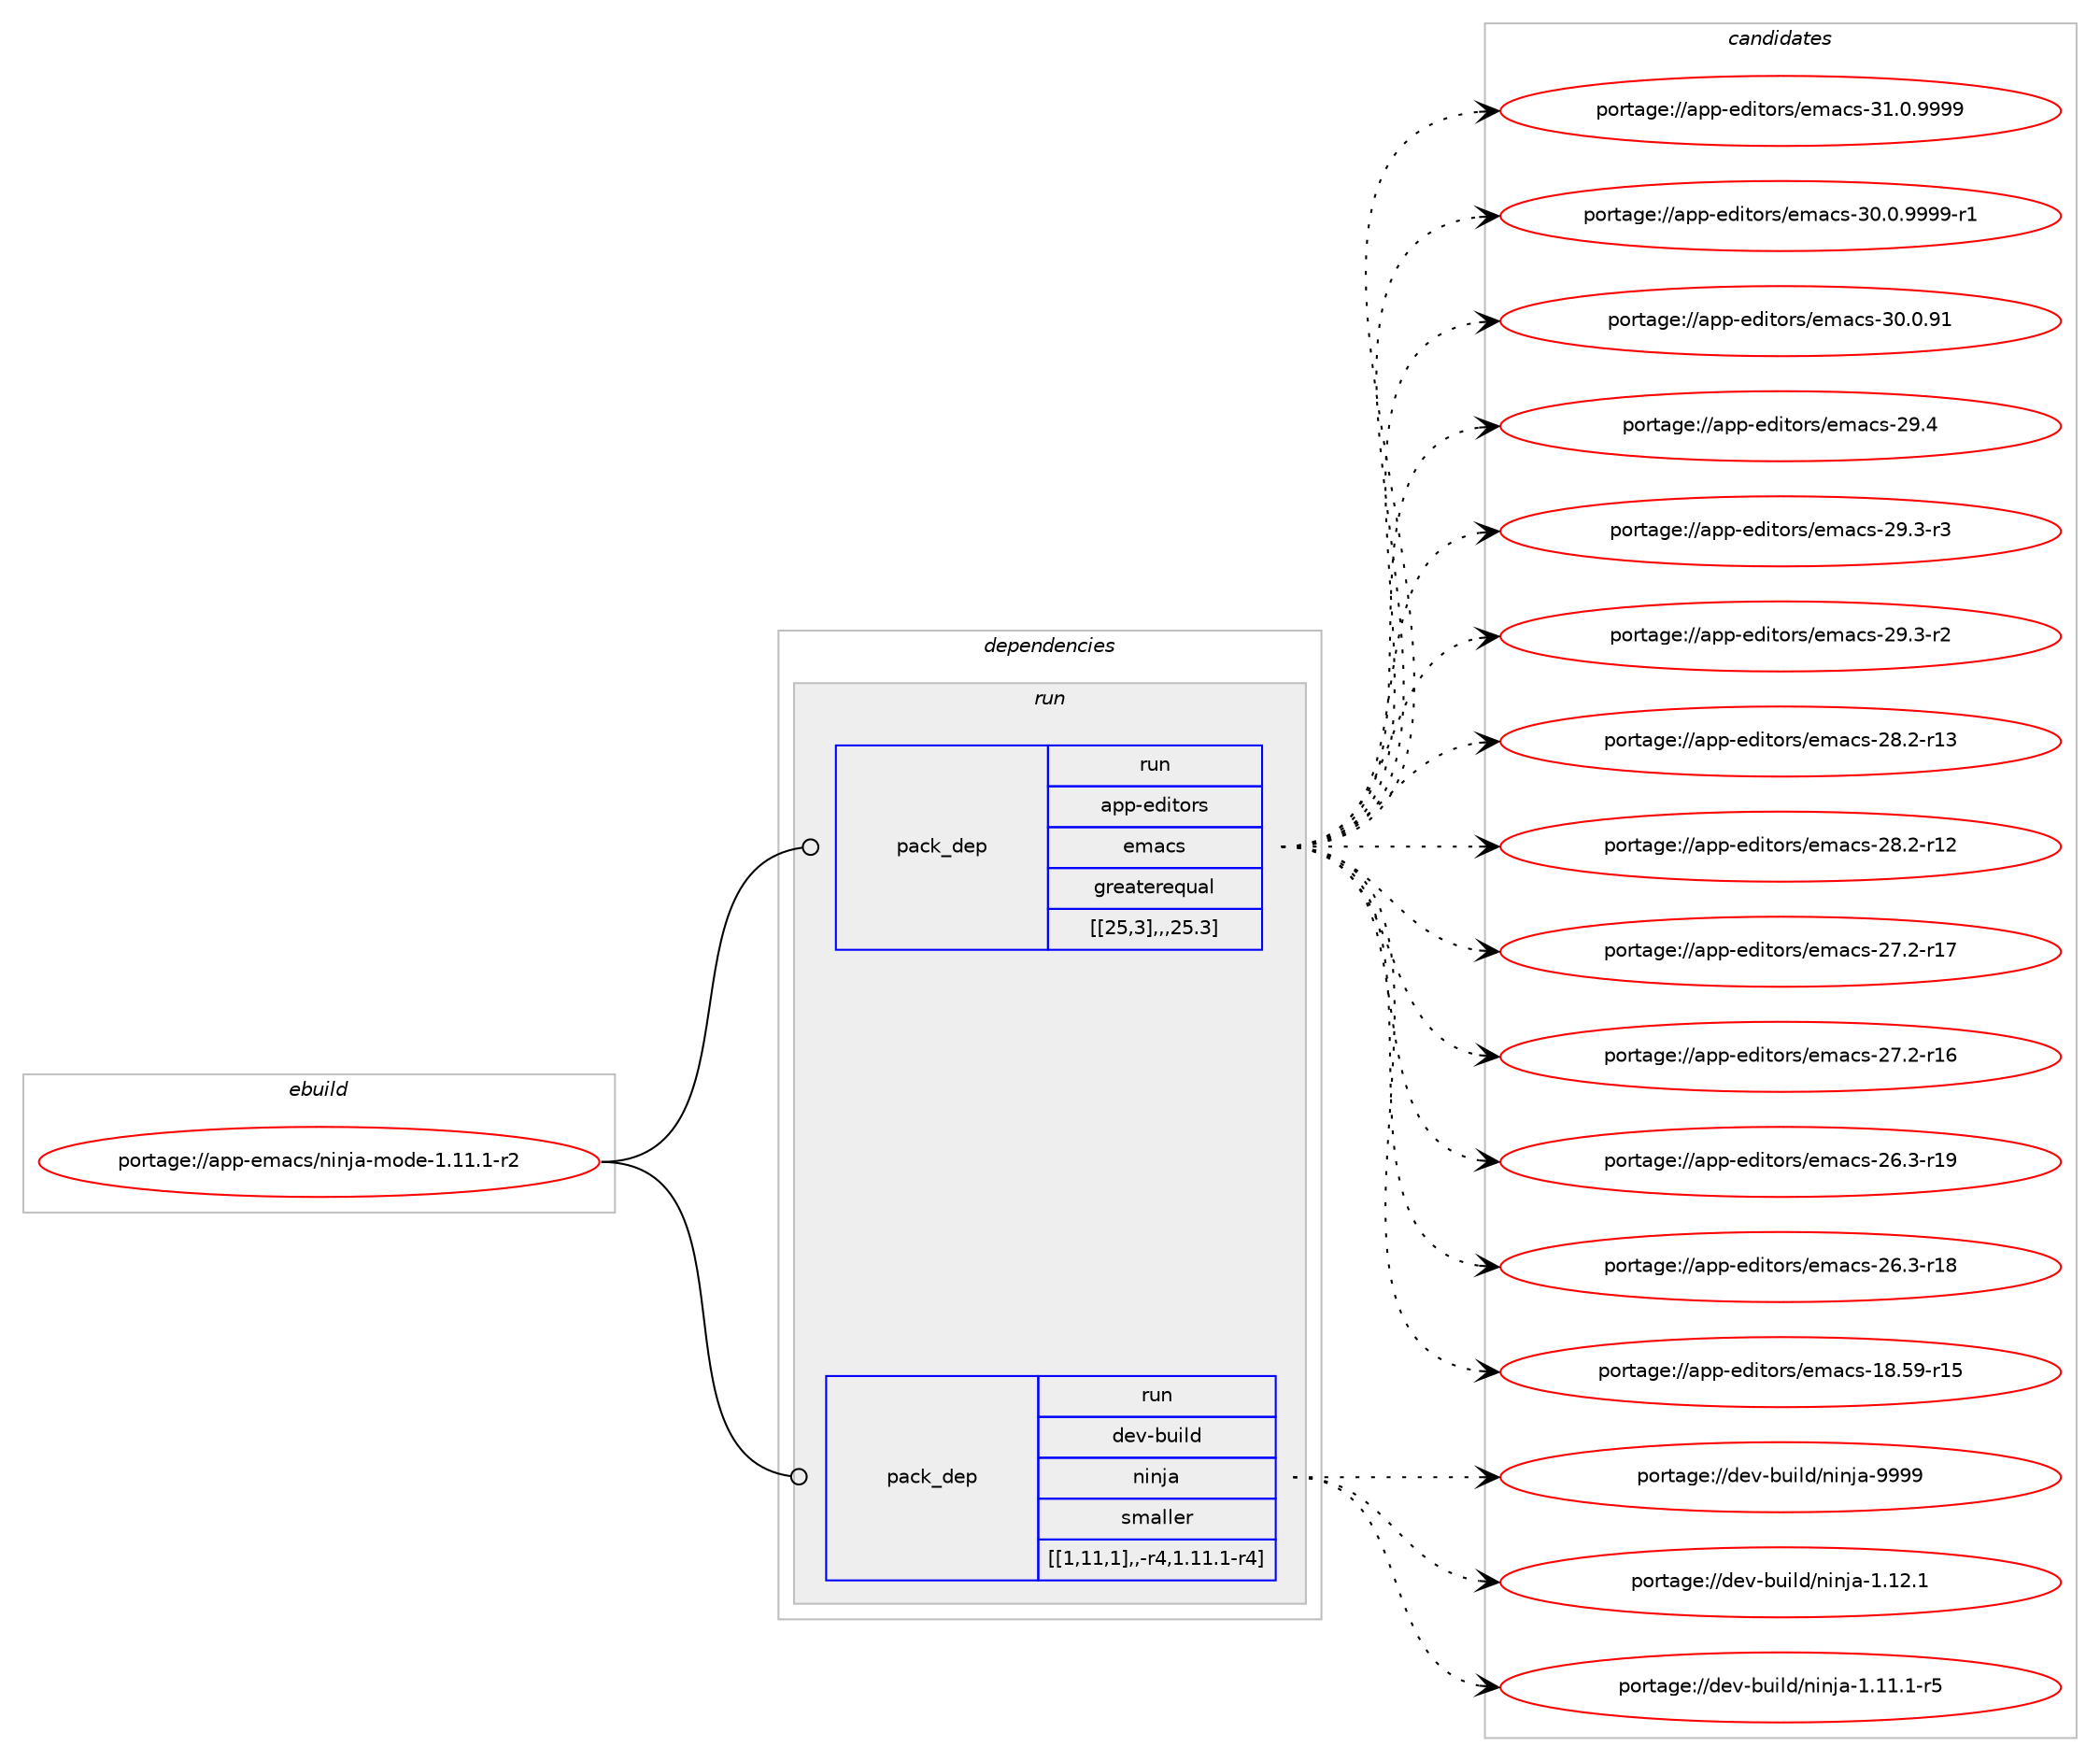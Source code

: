 digraph prolog {

# *************
# Graph options
# *************

newrank=true;
concentrate=true;
compound=true;
graph [rankdir=LR,fontname=Helvetica,fontsize=10,ranksep=1.5];#, ranksep=2.5, nodesep=0.2];
edge  [arrowhead=vee];
node  [fontname=Helvetica,fontsize=10];

# **********
# The ebuild
# **********

subgraph cluster_leftcol {
color=gray;
label=<<i>ebuild</i>>;
id [label="portage://app-emacs/ninja-mode-1.11.1-r2", color=red, width=4, href="../app-emacs/ninja-mode-1.11.1-r2.svg"];
}

# ****************
# The dependencies
# ****************

subgraph cluster_midcol {
color=gray;
label=<<i>dependencies</i>>;
subgraph cluster_compile {
fillcolor="#eeeeee";
style=filled;
label=<<i>compile</i>>;
}
subgraph cluster_compileandrun {
fillcolor="#eeeeee";
style=filled;
label=<<i>compile and run</i>>;
}
subgraph cluster_run {
fillcolor="#eeeeee";
style=filled;
label=<<i>run</i>>;
subgraph pack16890 {
dependency23446 [label=<<TABLE BORDER="0" CELLBORDER="1" CELLSPACING="0" CELLPADDING="4" WIDTH="220"><TR><TD ROWSPAN="6" CELLPADDING="30">pack_dep</TD></TR><TR><TD WIDTH="110">run</TD></TR><TR><TD>app-editors</TD></TR><TR><TD>emacs</TD></TR><TR><TD>greaterequal</TD></TR><TR><TD>[[25,3],,,25.3]</TD></TR></TABLE>>, shape=none, color=blue];
}
id:e -> dependency23446:w [weight=20,style="solid",arrowhead="odot"];
subgraph pack16891 {
dependency23447 [label=<<TABLE BORDER="0" CELLBORDER="1" CELLSPACING="0" CELLPADDING="4" WIDTH="220"><TR><TD ROWSPAN="6" CELLPADDING="30">pack_dep</TD></TR><TR><TD WIDTH="110">run</TD></TR><TR><TD>dev-build</TD></TR><TR><TD>ninja</TD></TR><TR><TD>smaller</TD></TR><TR><TD>[[1,11,1],,-r4,1.11.1-r4]</TD></TR></TABLE>>, shape=none, color=blue];
}
id:e -> dependency23447:w [weight=20,style="solid",arrowhead="odot"];
}
}

# **************
# The candidates
# **************

subgraph cluster_choices {
rank=same;
color=gray;
label=<<i>candidates</i>>;

subgraph choice16890 {
color=black;
nodesep=1;
choice971121124510110010511611111411547101109979911545514946484657575757 [label="portage://app-editors/emacs-31.0.9999", color=red, width=4,href="../app-editors/emacs-31.0.9999.svg"];
choice9711211245101100105116111114115471011099799115455148464846575757574511449 [label="portage://app-editors/emacs-30.0.9999-r1", color=red, width=4,href="../app-editors/emacs-30.0.9999-r1.svg"];
choice97112112451011001051161111141154710110997991154551484648465749 [label="portage://app-editors/emacs-30.0.91", color=red, width=4,href="../app-editors/emacs-30.0.91.svg"];
choice97112112451011001051161111141154710110997991154550574652 [label="portage://app-editors/emacs-29.4", color=red, width=4,href="../app-editors/emacs-29.4.svg"];
choice971121124510110010511611111411547101109979911545505746514511451 [label="portage://app-editors/emacs-29.3-r3", color=red, width=4,href="../app-editors/emacs-29.3-r3.svg"];
choice971121124510110010511611111411547101109979911545505746514511450 [label="portage://app-editors/emacs-29.3-r2", color=red, width=4,href="../app-editors/emacs-29.3-r2.svg"];
choice97112112451011001051161111141154710110997991154550564650451144951 [label="portage://app-editors/emacs-28.2-r13", color=red, width=4,href="../app-editors/emacs-28.2-r13.svg"];
choice97112112451011001051161111141154710110997991154550564650451144950 [label="portage://app-editors/emacs-28.2-r12", color=red, width=4,href="../app-editors/emacs-28.2-r12.svg"];
choice97112112451011001051161111141154710110997991154550554650451144955 [label="portage://app-editors/emacs-27.2-r17", color=red, width=4,href="../app-editors/emacs-27.2-r17.svg"];
choice97112112451011001051161111141154710110997991154550554650451144954 [label="portage://app-editors/emacs-27.2-r16", color=red, width=4,href="../app-editors/emacs-27.2-r16.svg"];
choice97112112451011001051161111141154710110997991154550544651451144957 [label="portage://app-editors/emacs-26.3-r19", color=red, width=4,href="../app-editors/emacs-26.3-r19.svg"];
choice97112112451011001051161111141154710110997991154550544651451144956 [label="portage://app-editors/emacs-26.3-r18", color=red, width=4,href="../app-editors/emacs-26.3-r18.svg"];
choice9711211245101100105116111114115471011099799115454956465357451144953 [label="portage://app-editors/emacs-18.59-r15", color=red, width=4,href="../app-editors/emacs-18.59-r15.svg"];
dependency23446:e -> choice971121124510110010511611111411547101109979911545514946484657575757:w [style=dotted,weight="100"];
dependency23446:e -> choice9711211245101100105116111114115471011099799115455148464846575757574511449:w [style=dotted,weight="100"];
dependency23446:e -> choice97112112451011001051161111141154710110997991154551484648465749:w [style=dotted,weight="100"];
dependency23446:e -> choice97112112451011001051161111141154710110997991154550574652:w [style=dotted,weight="100"];
dependency23446:e -> choice971121124510110010511611111411547101109979911545505746514511451:w [style=dotted,weight="100"];
dependency23446:e -> choice971121124510110010511611111411547101109979911545505746514511450:w [style=dotted,weight="100"];
dependency23446:e -> choice97112112451011001051161111141154710110997991154550564650451144951:w [style=dotted,weight="100"];
dependency23446:e -> choice97112112451011001051161111141154710110997991154550564650451144950:w [style=dotted,weight="100"];
dependency23446:e -> choice97112112451011001051161111141154710110997991154550554650451144955:w [style=dotted,weight="100"];
dependency23446:e -> choice97112112451011001051161111141154710110997991154550554650451144954:w [style=dotted,weight="100"];
dependency23446:e -> choice97112112451011001051161111141154710110997991154550544651451144957:w [style=dotted,weight="100"];
dependency23446:e -> choice97112112451011001051161111141154710110997991154550544651451144956:w [style=dotted,weight="100"];
dependency23446:e -> choice9711211245101100105116111114115471011099799115454956465357451144953:w [style=dotted,weight="100"];
}
subgraph choice16891 {
color=black;
nodesep=1;
choice100101118459811710510810047110105110106974557575757 [label="portage://dev-build/ninja-9999", color=red, width=4,href="../dev-build/ninja-9999.svg"];
choice1001011184598117105108100471101051101069745494649504649 [label="portage://dev-build/ninja-1.12.1", color=red, width=4,href="../dev-build/ninja-1.12.1.svg"];
choice10010111845981171051081004711010511010697454946494946494511453 [label="portage://dev-build/ninja-1.11.1-r5", color=red, width=4,href="../dev-build/ninja-1.11.1-r5.svg"];
dependency23447:e -> choice100101118459811710510810047110105110106974557575757:w [style=dotted,weight="100"];
dependency23447:e -> choice1001011184598117105108100471101051101069745494649504649:w [style=dotted,weight="100"];
dependency23447:e -> choice10010111845981171051081004711010511010697454946494946494511453:w [style=dotted,weight="100"];
}
}

}
